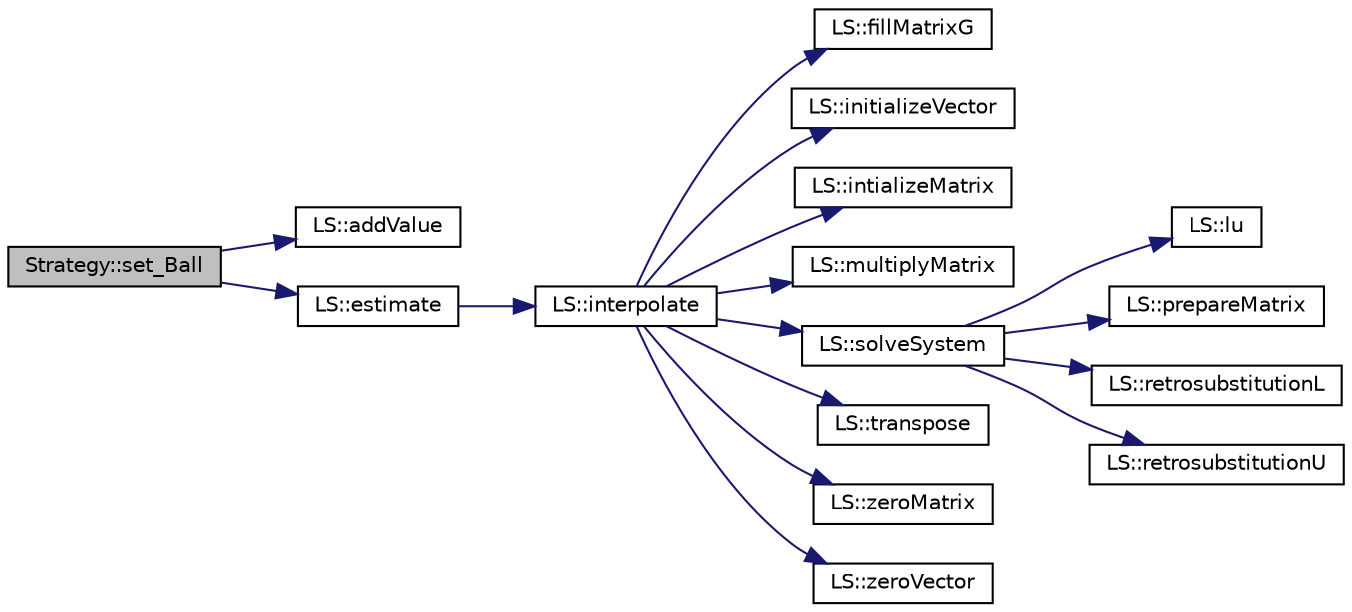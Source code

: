 digraph "Strategy::set_Ball"
{
 // INTERACTIVE_SVG=YES
  edge [fontname="Helvetica",fontsize="10",labelfontname="Helvetica",labelfontsize="10"];
  node [fontname="Helvetica",fontsize="10",shape=record];
  rankdir="LR";
  Node343 [label="Strategy::set_Ball",height=0.2,width=0.4,color="black", fillcolor="grey75", style="filled", fontcolor="black"];
  Node343 -> Node344 [color="midnightblue",fontsize="10",style="solid",fontname="Helvetica"];
  Node344 [label="LS::addValue",height=0.2,width=0.4,color="black", fillcolor="white", style="filled",URL="$class_l_s.html#ac3843acd150a8668c7bdff35f080d902"];
  Node343 -> Node345 [color="midnightblue",fontsize="10",style="solid",fontname="Helvetica"];
  Node345 [label="LS::estimate",height=0.2,width=0.4,color="black", fillcolor="white", style="filled",URL="$class_l_s.html#a595c287e25fe0d0d51e7f06a80f8f991"];
  Node345 -> Node346 [color="midnightblue",fontsize="10",style="solid",fontname="Helvetica"];
  Node346 [label="LS::interpolate",height=0.2,width=0.4,color="black", fillcolor="white", style="filled",URL="$class_l_s.html#a1657c109024e802aee886d293778079f"];
  Node346 -> Node347 [color="midnightblue",fontsize="10",style="solid",fontname="Helvetica"];
  Node347 [label="LS::fillMatrixG",height=0.2,width=0.4,color="black", fillcolor="white", style="filled",URL="$class_l_s.html#adbbd5b95ea2c0585098ddb6ea7ddeabc"];
  Node346 -> Node348 [color="midnightblue",fontsize="10",style="solid",fontname="Helvetica"];
  Node348 [label="LS::initializeVector",height=0.2,width=0.4,color="black", fillcolor="white", style="filled",URL="$class_l_s.html#a29b451ca9a328e9e5c73d32886441439"];
  Node346 -> Node349 [color="midnightblue",fontsize="10",style="solid",fontname="Helvetica"];
  Node349 [label="LS::intializeMatrix",height=0.2,width=0.4,color="black", fillcolor="white", style="filled",URL="$class_l_s.html#a97eedf6376636d59fbe894909ab97ca0"];
  Node346 -> Node350 [color="midnightblue",fontsize="10",style="solid",fontname="Helvetica"];
  Node350 [label="LS::multiplyMatrix",height=0.2,width=0.4,color="black", fillcolor="white", style="filled",URL="$class_l_s.html#a067388604231d6870b42b1e8356c06b5"];
  Node346 -> Node351 [color="midnightblue",fontsize="10",style="solid",fontname="Helvetica"];
  Node351 [label="LS::solveSystem",height=0.2,width=0.4,color="black", fillcolor="white", style="filled",URL="$class_l_s.html#afa8644e9204234a188c3ea0269b4b039"];
  Node351 -> Node352 [color="midnightblue",fontsize="10",style="solid",fontname="Helvetica"];
  Node352 [label="LS::lu",height=0.2,width=0.4,color="black", fillcolor="white", style="filled",URL="$class_l_s.html#aadf10e2c4121ce5f0b42981f7c1d15d7"];
  Node351 -> Node353 [color="midnightblue",fontsize="10",style="solid",fontname="Helvetica"];
  Node353 [label="LS::prepareMatrix",height=0.2,width=0.4,color="black", fillcolor="white", style="filled",URL="$class_l_s.html#a84e538a99f84e3f72d3a89a725d9d7d8"];
  Node351 -> Node354 [color="midnightblue",fontsize="10",style="solid",fontname="Helvetica"];
  Node354 [label="LS::retrosubstitutionL",height=0.2,width=0.4,color="black", fillcolor="white", style="filled",URL="$class_l_s.html#ada47f10ff595a886a79bb0f4eacbe7d7"];
  Node351 -> Node355 [color="midnightblue",fontsize="10",style="solid",fontname="Helvetica"];
  Node355 [label="LS::retrosubstitutionU",height=0.2,width=0.4,color="black", fillcolor="white", style="filled",URL="$class_l_s.html#a092e4964121ae088307af8622af7ab64"];
  Node346 -> Node356 [color="midnightblue",fontsize="10",style="solid",fontname="Helvetica"];
  Node356 [label="LS::transpose",height=0.2,width=0.4,color="black", fillcolor="white", style="filled",URL="$class_l_s.html#a405e4288332cf4165c5cbacdbfc82783"];
  Node346 -> Node357 [color="midnightblue",fontsize="10",style="solid",fontname="Helvetica"];
  Node357 [label="LS::zeroMatrix",height=0.2,width=0.4,color="black", fillcolor="white", style="filled",URL="$class_l_s.html#a2825429a29497b5dbad69a8b77f42d00"];
  Node346 -> Node358 [color="midnightblue",fontsize="10",style="solid",fontname="Helvetica"];
  Node358 [label="LS::zeroVector",height=0.2,width=0.4,color="black", fillcolor="white", style="filled",URL="$class_l_s.html#ae18a77376f05437d3072e7ad56d580cd"];
}
